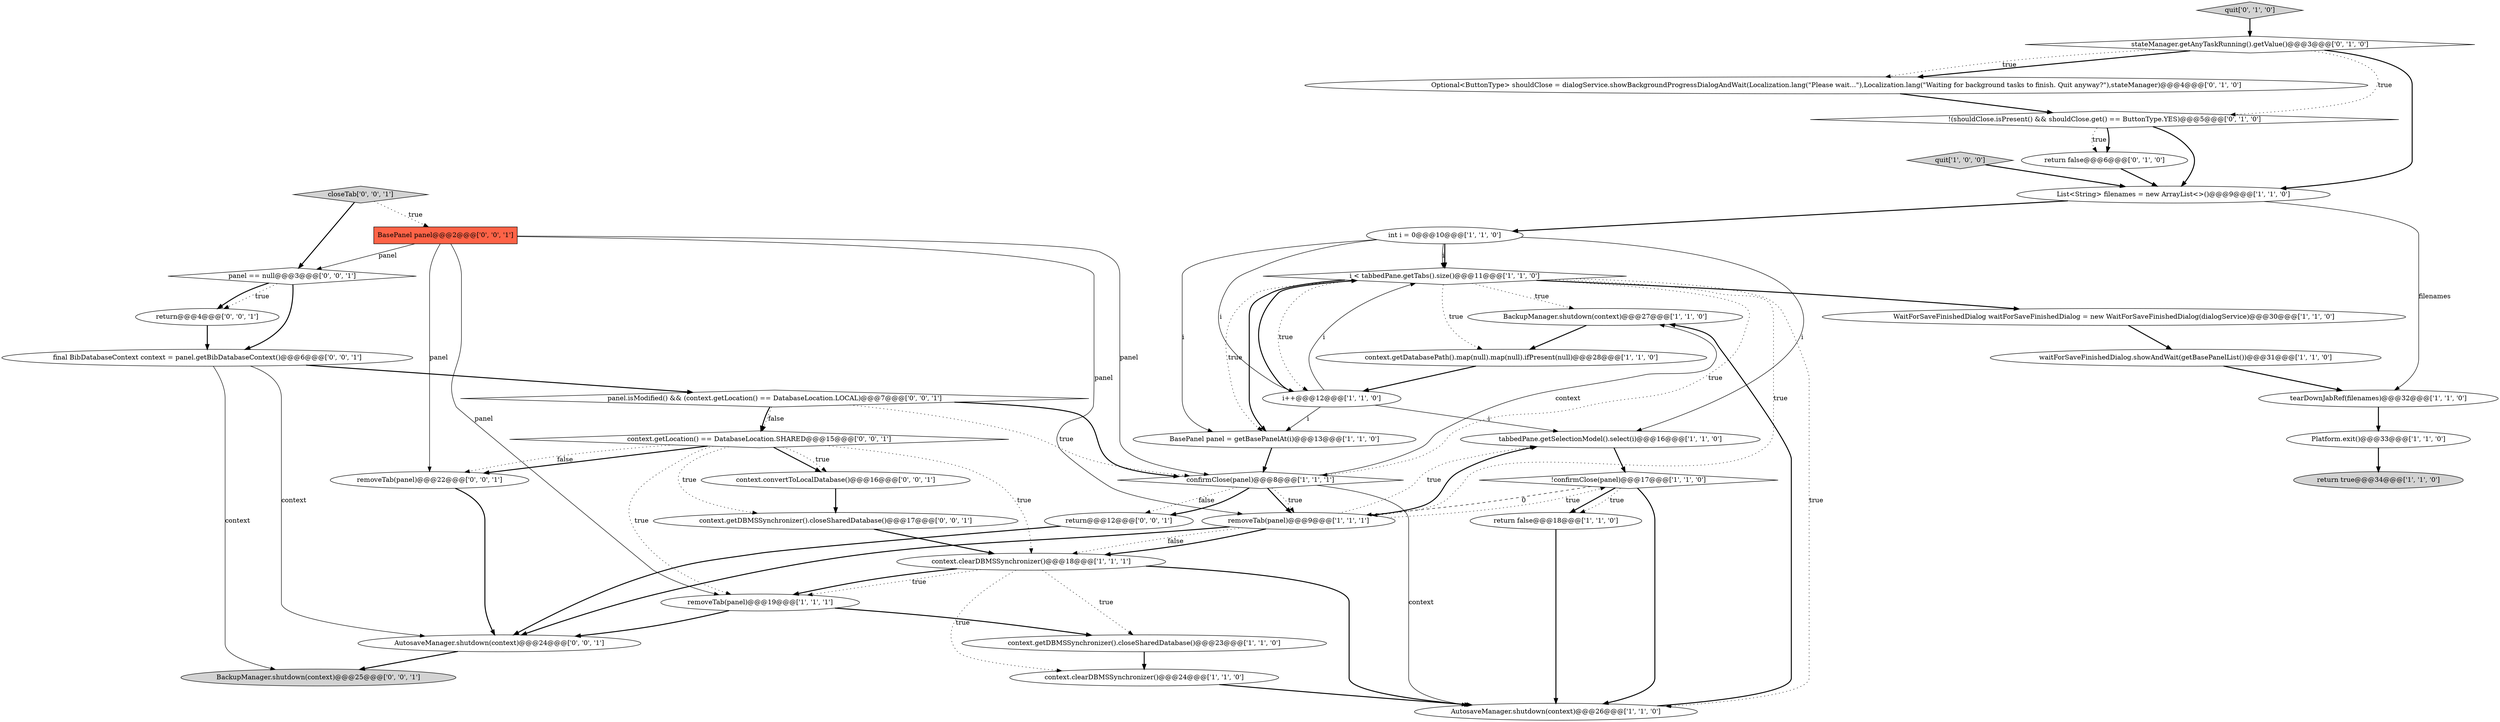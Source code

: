 digraph {
27 [style = filled, label = "Optional<ButtonType> shouldClose = dialogService.showBackgroundProgressDialogAndWait(Localization.lang(\"Please wait...\"),Localization.lang(\"Waiting for background tasks to finish. Quit anyway?\"),stateManager)@@@4@@@['0', '1', '0']", fillcolor = white, shape = ellipse image = "AAA1AAABBB2BBB"];
9 [style = filled, label = "!confirmClose(panel)@@@17@@@['1', '1', '0']", fillcolor = white, shape = diamond image = "AAA0AAABBB1BBB"];
14 [style = filled, label = "i < tabbedPane.getTabs().size()@@@11@@@['1', '1', '0']", fillcolor = white, shape = diamond image = "AAA0AAABBB1BBB"];
29 [style = filled, label = "closeTab['0', '0', '1']", fillcolor = lightgray, shape = diamond image = "AAA0AAABBB3BBB"];
12 [style = filled, label = "return true@@@34@@@['1', '1', '0']", fillcolor = lightgray, shape = ellipse image = "AAA0AAABBB1BBB"];
4 [style = filled, label = "return false@@@18@@@['1', '1', '0']", fillcolor = white, shape = ellipse image = "AAA0AAABBB1BBB"];
13 [style = filled, label = "BackupManager.shutdown(context)@@@27@@@['1', '1', '0']", fillcolor = white, shape = ellipse image = "AAA0AAABBB1BBB"];
11 [style = filled, label = "BasePanel panel = getBasePanelAt(i)@@@13@@@['1', '1', '0']", fillcolor = white, shape = ellipse image = "AAA0AAABBB1BBB"];
40 [style = filled, label = "panel == null@@@3@@@['0', '0', '1']", fillcolor = white, shape = diamond image = "AAA0AAABBB3BBB"];
1 [style = filled, label = "context.clearDBMSSynchronizer()@@@24@@@['1', '1', '0']", fillcolor = white, shape = ellipse image = "AAA0AAABBB1BBB"];
26 [style = filled, label = "return false@@@6@@@['0', '1', '0']", fillcolor = white, shape = ellipse image = "AAA1AAABBB2BBB"];
37 [style = filled, label = "AutosaveManager.shutdown(context)@@@24@@@['0', '0', '1']", fillcolor = white, shape = ellipse image = "AAA0AAABBB3BBB"];
38 [style = filled, label = "final BibDatabaseContext context = panel.getBibDatabaseContext()@@@6@@@['0', '0', '1']", fillcolor = white, shape = ellipse image = "AAA0AAABBB3BBB"];
5 [style = filled, label = "i++@@@12@@@['1', '1', '0']", fillcolor = white, shape = ellipse image = "AAA0AAABBB1BBB"];
28 [style = filled, label = "panel.isModified() && (context.getLocation() == DatabaseLocation.LOCAL)@@@7@@@['0', '0', '1']", fillcolor = white, shape = diamond image = "AAA0AAABBB3BBB"];
6 [style = filled, label = "context.getDatabasePath().map(null).map(null).ifPresent(null)@@@28@@@['1', '1', '0']", fillcolor = white, shape = ellipse image = "AAA0AAABBB1BBB"];
18 [style = filled, label = "confirmClose(panel)@@@8@@@['1', '1', '1']", fillcolor = white, shape = diamond image = "AAA0AAABBB1BBB"];
30 [style = filled, label = "BackupManager.shutdown(context)@@@25@@@['0', '0', '1']", fillcolor = lightgray, shape = ellipse image = "AAA0AAABBB3BBB"];
20 [style = filled, label = "quit['1', '0', '0']", fillcolor = lightgray, shape = diamond image = "AAA0AAABBB1BBB"];
8 [style = filled, label = "List<String> filenames = new ArrayList<>()@@@9@@@['1', '1', '0']", fillcolor = white, shape = ellipse image = "AAA0AAABBB1BBB"];
19 [style = filled, label = "waitForSaveFinishedDialog.showAndWait(getBasePanelList())@@@31@@@['1', '1', '0']", fillcolor = white, shape = ellipse image = "AAA0AAABBB1BBB"];
35 [style = filled, label = "BasePanel panel@@@2@@@['0', '0', '1']", fillcolor = tomato, shape = box image = "AAA0AAABBB3BBB"];
32 [style = filled, label = "removeTab(panel)@@@22@@@['0', '0', '1']", fillcolor = white, shape = ellipse image = "AAA0AAABBB3BBB"];
3 [style = filled, label = "WaitForSaveFinishedDialog waitForSaveFinishedDialog = new WaitForSaveFinishedDialog(dialogService)@@@30@@@['1', '1', '0']", fillcolor = white, shape = ellipse image = "AAA0AAABBB1BBB"];
17 [style = filled, label = "removeTab(panel)@@@19@@@['1', '1', '1']", fillcolor = white, shape = ellipse image = "AAA0AAABBB1BBB"];
7 [style = filled, label = "tearDownJabRef(filenames)@@@32@@@['1', '1', '0']", fillcolor = white, shape = ellipse image = "AAA0AAABBB1BBB"];
34 [style = filled, label = "context.getLocation() == DatabaseLocation.SHARED@@@15@@@['0', '0', '1']", fillcolor = white, shape = diamond image = "AAA0AAABBB3BBB"];
24 [style = filled, label = "quit['0', '1', '0']", fillcolor = lightgray, shape = diamond image = "AAA0AAABBB2BBB"];
23 [style = filled, label = "stateManager.getAnyTaskRunning().getValue()@@@3@@@['0', '1', '0']", fillcolor = white, shape = diamond image = "AAA1AAABBB2BBB"];
21 [style = filled, label = "context.clearDBMSSynchronizer()@@@18@@@['1', '1', '1']", fillcolor = white, shape = ellipse image = "AAA0AAABBB1BBB"];
22 [style = filled, label = "removeTab(panel)@@@9@@@['1', '1', '1']", fillcolor = white, shape = ellipse image = "AAA0AAABBB1BBB"];
36 [style = filled, label = "context.convertToLocalDatabase()@@@16@@@['0', '0', '1']", fillcolor = white, shape = ellipse image = "AAA0AAABBB3BBB"];
0 [style = filled, label = "AutosaveManager.shutdown(context)@@@26@@@['1', '1', '0']", fillcolor = white, shape = ellipse image = "AAA0AAABBB1BBB"];
15 [style = filled, label = "int i = 0@@@10@@@['1', '1', '0']", fillcolor = white, shape = ellipse image = "AAA0AAABBB1BBB"];
25 [style = filled, label = "!(shouldClose.isPresent() && shouldClose.get() == ButtonType.YES)@@@5@@@['0', '1', '0']", fillcolor = white, shape = diamond image = "AAA1AAABBB2BBB"];
39 [style = filled, label = "return@@@12@@@['0', '0', '1']", fillcolor = white, shape = ellipse image = "AAA0AAABBB3BBB"];
33 [style = filled, label = "return@@@4@@@['0', '0', '1']", fillcolor = white, shape = ellipse image = "AAA0AAABBB3BBB"];
2 [style = filled, label = "context.getDBMSSynchronizer().closeSharedDatabase()@@@23@@@['1', '1', '0']", fillcolor = white, shape = ellipse image = "AAA0AAABBB1BBB"];
31 [style = filled, label = "context.getDBMSSynchronizer().closeSharedDatabase()@@@17@@@['0', '0', '1']", fillcolor = white, shape = ellipse image = "AAA0AAABBB3BBB"];
16 [style = filled, label = "tabbedPane.getSelectionModel().select(i)@@@16@@@['1', '1', '0']", fillcolor = white, shape = ellipse image = "AAA0AAABBB1BBB"];
10 [style = filled, label = "Platform.exit()@@@33@@@['1', '1', '0']", fillcolor = white, shape = ellipse image = "AAA0AAABBB1BBB"];
5->14 [style = bold, label=""];
14->0 [style = dotted, label="true"];
14->3 [style = bold, label=""];
14->5 [style = dotted, label="true"];
14->18 [style = dotted, label="true"];
15->14 [style = solid, label="i"];
25->26 [style = bold, label=""];
13->6 [style = bold, label=""];
32->37 [style = bold, label=""];
25->26 [style = dotted, label="true"];
14->11 [style = bold, label=""];
35->22 [style = solid, label="panel"];
8->7 [style = solid, label="filenames"];
38->30 [style = solid, label="context"];
40->33 [style = dotted, label="true"];
28->34 [style = bold, label=""];
37->30 [style = bold, label=""];
35->17 [style = solid, label="panel"];
2->1 [style = bold, label=""];
28->18 [style = bold, label=""];
6->5 [style = bold, label=""];
19->7 [style = bold, label=""];
39->37 [style = bold, label=""];
17->2 [style = bold, label=""];
23->27 [style = bold, label=""];
31->21 [style = bold, label=""];
18->13 [style = solid, label="context"];
38->28 [style = bold, label=""];
27->25 [style = bold, label=""];
18->39 [style = dotted, label="false"];
38->37 [style = solid, label="context"];
22->21 [style = dotted, label="false"];
11->18 [style = bold, label=""];
21->17 [style = dotted, label="true"];
21->2 [style = dotted, label="true"];
5->16 [style = solid, label="i"];
14->22 [style = dotted, label="true"];
22->21 [style = bold, label=""];
18->0 [style = solid, label="context"];
15->16 [style = solid, label="i"];
1->0 [style = bold, label=""];
26->8 [style = bold, label=""];
9->4 [style = bold, label=""];
18->22 [style = bold, label=""];
18->39 [style = bold, label=""];
29->35 [style = dotted, label="true"];
22->16 [style = bold, label=""];
15->5 [style = solid, label="i"];
21->1 [style = dotted, label="true"];
34->36 [style = bold, label=""];
20->8 [style = bold, label=""];
40->33 [style = bold, label=""];
9->0 [style = bold, label=""];
14->6 [style = dotted, label="true"];
23->27 [style = dotted, label="true"];
35->40 [style = solid, label="panel"];
17->37 [style = bold, label=""];
14->13 [style = dotted, label="true"];
15->14 [style = bold, label=""];
35->18 [style = solid, label="panel"];
3->19 [style = bold, label=""];
9->4 [style = dotted, label="true"];
33->38 [style = bold, label=""];
21->0 [style = bold, label=""];
18->22 [style = dotted, label="true"];
34->36 [style = dotted, label="true"];
29->40 [style = bold, label=""];
28->34 [style = dotted, label="false"];
40->38 [style = bold, label=""];
5->11 [style = solid, label="i"];
22->16 [style = dotted, label="true"];
24->23 [style = bold, label=""];
7->10 [style = bold, label=""];
21->17 [style = bold, label=""];
22->9 [style = dotted, label="true"];
34->32 [style = bold, label=""];
0->13 [style = bold, label=""];
35->32 [style = solid, label="panel"];
10->12 [style = bold, label=""];
15->11 [style = solid, label="i"];
36->31 [style = bold, label=""];
23->8 [style = bold, label=""];
23->25 [style = dotted, label="true"];
34->17 [style = dotted, label="true"];
34->31 [style = dotted, label="true"];
34->32 [style = dotted, label="false"];
25->8 [style = bold, label=""];
14->11 [style = dotted, label="true"];
34->21 [style = dotted, label="true"];
28->18 [style = dotted, label="true"];
8->15 [style = bold, label=""];
4->0 [style = bold, label=""];
9->22 [style = dashed, label="0"];
22->37 [style = bold, label=""];
5->14 [style = solid, label="i"];
16->9 [style = bold, label=""];
}
